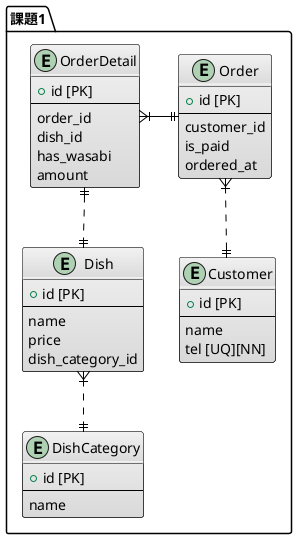 @startuml


!define METAL #F2F2F2-D9D9D9

skinparam class {
    BackgroundColor METAL
    BorderColor Black
    ArrowColor Black
}

package "課題1" as problem01 {
    entity "Customer" as customer {
        + id [PK]
        --
          name 
          tel [UQ][NN]
    }

    entity "Order" as order {
        + id [PK]
        --
         customer_id
         is_paid
         ordered_at 
    }

    entity "OrderDetail" as order_detail {
        + id [PK]
        --
          order_id
          dish_id
          has_wasabi
          amount
    }

    entity "Dish" as dish {
        + id [PK]
        --
        name
        price
        dish_category_id
    }

    entity "DishCategory" as dish_category {
        + id [PK]
        --
        name
    }
}

order }|..|| customer
order ||-le-|{ order_detail
order_detail ||..|| dish
dish }|..||dish_category

@enduml